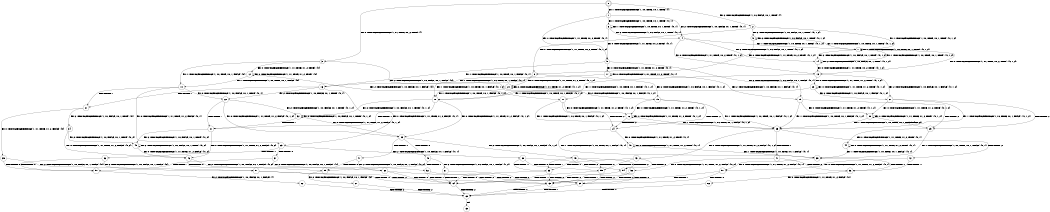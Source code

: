 digraph BCG {
size = "7, 10.5";
center = TRUE;
node [shape = circle];
0 [peripheries = 2];
0 -> 1 [label = "EX !1 !ATOMIC_EXCH_BRANCH (1, +0, TRUE, +0, 1, TRUE) !{}"];
0 -> 2 [label = "EX !2 !ATOMIC_EXCH_BRANCH (1, +0, FALSE, +0, 1, TRUE) !{}"];
0 -> 3 [label = "EX !0 !ATOMIC_EXCH_BRANCH (1, +1, TRUE, +0, 2, TRUE) !{}"];
1 -> 4 [label = "EX !2 !ATOMIC_EXCH_BRANCH (1, +0, FALSE, +0, 1, TRUE) !{0, 1}"];
1 -> 5 [label = "EX !0 !ATOMIC_EXCH_BRANCH (1, +1, TRUE, +0, 2, TRUE) !{0, 1}"];
1 -> 6 [label = "EX !1 !ATOMIC_EXCH_BRANCH (1, +0, TRUE, +0, 1, TRUE) !{0, 1}"];
2 -> 7 [label = "EX !1 !ATOMIC_EXCH_BRANCH (1, +0, TRUE, +0, 1, TRUE) !{0, 1, 2}"];
2 -> 8 [label = "EX !0 !ATOMIC_EXCH_BRANCH (1, +1, TRUE, +0, 2, TRUE) !{0, 1, 2}"];
2 -> 9 [label = "EX !2 !ATOMIC_EXCH_BRANCH (1, +0, FALSE, +0, 1, TRUE) !{0, 1, 2}"];
3 -> 10 [label = "EX !1 !ATOMIC_EXCH_BRANCH (1, +0, TRUE, +0, 1, FALSE) !{0}"];
3 -> 11 [label = "EX !2 !ATOMIC_EXCH_BRANCH (1, +0, FALSE, +0, 1, FALSE) !{0}"];
3 -> 12 [label = "EX !0 !ATOMIC_EXCH_BRANCH (1, +1, TRUE, +1, 2, TRUE) !{0}"];
4 -> 13 [label = "EX !0 !ATOMIC_EXCH_BRANCH (1, +1, TRUE, +0, 2, TRUE) !{0, 1, 2}"];
4 -> 14 [label = "EX !2 !ATOMIC_EXCH_BRANCH (1, +0, FALSE, +0, 1, TRUE) !{0, 1, 2}"];
4 -> 7 [label = "EX !1 !ATOMIC_EXCH_BRANCH (1, +0, TRUE, +0, 1, TRUE) !{0, 1, 2}"];
5 -> 15 [label = "EX !2 !ATOMIC_EXCH_BRANCH (1, +0, FALSE, +0, 1, FALSE) !{0, 1}"];
5 -> 16 [label = "EX !1 !ATOMIC_EXCH_BRANCH (1, +0, TRUE, +0, 1, FALSE) !{0, 1}"];
5 -> 17 [label = "EX !0 !ATOMIC_EXCH_BRANCH (1, +1, TRUE, +1, 2, TRUE) !{0, 1}"];
6 -> 4 [label = "EX !2 !ATOMIC_EXCH_BRANCH (1, +0, FALSE, +0, 1, TRUE) !{0, 1}"];
6 -> 5 [label = "EX !0 !ATOMIC_EXCH_BRANCH (1, +1, TRUE, +0, 2, TRUE) !{0, 1}"];
6 -> 6 [label = "EX !1 !ATOMIC_EXCH_BRANCH (1, +0, TRUE, +0, 1, TRUE) !{0, 1}"];
7 -> 13 [label = "EX !0 !ATOMIC_EXCH_BRANCH (1, +1, TRUE, +0, 2, TRUE) !{0, 1, 2}"];
7 -> 14 [label = "EX !2 !ATOMIC_EXCH_BRANCH (1, +0, FALSE, +0, 1, TRUE) !{0, 1, 2}"];
7 -> 7 [label = "EX !1 !ATOMIC_EXCH_BRANCH (1, +0, TRUE, +0, 1, TRUE) !{0, 1, 2}"];
8 -> 18 [label = "EX !1 !ATOMIC_EXCH_BRANCH (1, +0, TRUE, +0, 1, FALSE) !{0, 1, 2}"];
8 -> 19 [label = "EX !2 !ATOMIC_EXCH_BRANCH (1, +0, FALSE, +0, 1, FALSE) !{0, 1, 2}"];
8 -> 20 [label = "EX !0 !ATOMIC_EXCH_BRANCH (1, +1, TRUE, +1, 2, TRUE) !{0, 1, 2}"];
9 -> 7 [label = "EX !1 !ATOMIC_EXCH_BRANCH (1, +0, TRUE, +0, 1, TRUE) !{0, 1, 2}"];
9 -> 8 [label = "EX !0 !ATOMIC_EXCH_BRANCH (1, +1, TRUE, +0, 2, TRUE) !{0, 1, 2}"];
9 -> 9 [label = "EX !2 !ATOMIC_EXCH_BRANCH (1, +0, FALSE, +0, 1, TRUE) !{0, 1, 2}"];
10 -> 21 [label = "TERMINATE !1"];
10 -> 22 [label = "EX !2 !ATOMIC_EXCH_BRANCH (1, +0, FALSE, +0, 1, TRUE) !{0, 1}"];
10 -> 23 [label = "EX !0 !ATOMIC_EXCH_BRANCH (1, +1, TRUE, +1, 2, FALSE) !{0, 1}"];
11 -> 24 [label = "TERMINATE !2"];
11 -> 25 [label = "EX !1 !ATOMIC_EXCH_BRANCH (1, +0, TRUE, +0, 1, FALSE) !{0, 1, 2}"];
11 -> 26 [label = "EX !0 !ATOMIC_EXCH_BRANCH (1, +1, TRUE, +1, 2, TRUE) !{0, 1, 2}"];
12 -> 10 [label = "EX !1 !ATOMIC_EXCH_BRANCH (1, +0, TRUE, +0, 1, FALSE) !{0}"];
12 -> 11 [label = "EX !2 !ATOMIC_EXCH_BRANCH (1, +0, FALSE, +0, 1, FALSE) !{0}"];
12 -> 12 [label = "EX !0 !ATOMIC_EXCH_BRANCH (1, +1, TRUE, +1, 2, TRUE) !{0}"];
13 -> 27 [label = "EX !2 !ATOMIC_EXCH_BRANCH (1, +0, FALSE, +0, 1, FALSE) !{0, 1, 2}"];
13 -> 18 [label = "EX !1 !ATOMIC_EXCH_BRANCH (1, +0, TRUE, +0, 1, FALSE) !{0, 1, 2}"];
13 -> 28 [label = "EX !0 !ATOMIC_EXCH_BRANCH (1, +1, TRUE, +1, 2, TRUE) !{0, 1, 2}"];
14 -> 13 [label = "EX !0 !ATOMIC_EXCH_BRANCH (1, +1, TRUE, +0, 2, TRUE) !{0, 1, 2}"];
14 -> 14 [label = "EX !2 !ATOMIC_EXCH_BRANCH (1, +0, FALSE, +0, 1, TRUE) !{0, 1, 2}"];
14 -> 7 [label = "EX !1 !ATOMIC_EXCH_BRANCH (1, +0, TRUE, +0, 1, TRUE) !{0, 1, 2}"];
15 -> 29 [label = "TERMINATE !2"];
15 -> 25 [label = "EX !1 !ATOMIC_EXCH_BRANCH (1, +0, TRUE, +0, 1, FALSE) !{0, 1, 2}"];
15 -> 30 [label = "EX !0 !ATOMIC_EXCH_BRANCH (1, +1, TRUE, +1, 2, TRUE) !{0, 1, 2}"];
16 -> 21 [label = "TERMINATE !1"];
16 -> 22 [label = "EX !2 !ATOMIC_EXCH_BRANCH (1, +0, FALSE, +0, 1, TRUE) !{0, 1}"];
16 -> 23 [label = "EX !0 !ATOMIC_EXCH_BRANCH (1, +1, TRUE, +1, 2, FALSE) !{0, 1}"];
17 -> 15 [label = "EX !2 !ATOMIC_EXCH_BRANCH (1, +0, FALSE, +0, 1, FALSE) !{0, 1}"];
17 -> 16 [label = "EX !1 !ATOMIC_EXCH_BRANCH (1, +0, TRUE, +0, 1, FALSE) !{0, 1}"];
17 -> 17 [label = "EX !0 !ATOMIC_EXCH_BRANCH (1, +1, TRUE, +1, 2, TRUE) !{0, 1}"];
18 -> 31 [label = "TERMINATE !1"];
18 -> 32 [label = "EX !2 !ATOMIC_EXCH_BRANCH (1, +0, FALSE, +0, 1, TRUE) !{0, 1, 2}"];
18 -> 33 [label = "EX !0 !ATOMIC_EXCH_BRANCH (1, +1, TRUE, +1, 2, FALSE) !{0, 1, 2}"];
19 -> 24 [label = "TERMINATE !2"];
19 -> 25 [label = "EX !1 !ATOMIC_EXCH_BRANCH (1, +0, TRUE, +0, 1, FALSE) !{0, 1, 2}"];
19 -> 26 [label = "EX !0 !ATOMIC_EXCH_BRANCH (1, +1, TRUE, +1, 2, TRUE) !{0, 1, 2}"];
20 -> 18 [label = "EX !1 !ATOMIC_EXCH_BRANCH (1, +0, TRUE, +0, 1, FALSE) !{0, 1, 2}"];
20 -> 19 [label = "EX !2 !ATOMIC_EXCH_BRANCH (1, +0, FALSE, +0, 1, FALSE) !{0, 1, 2}"];
20 -> 20 [label = "EX !0 !ATOMIC_EXCH_BRANCH (1, +1, TRUE, +1, 2, TRUE) !{0, 1, 2}"];
21 -> 34 [label = "EX !2 !ATOMIC_EXCH_BRANCH (1, +0, FALSE, +0, 1, TRUE) !{0}"];
21 -> 35 [label = "EX !0 !ATOMIC_EXCH_BRANCH (1, +1, TRUE, +1, 2, FALSE) !{0}"];
22 -> 31 [label = "TERMINATE !1"];
22 -> 32 [label = "EX !2 !ATOMIC_EXCH_BRANCH (1, +0, FALSE, +0, 1, TRUE) !{0, 1, 2}"];
22 -> 33 [label = "EX !0 !ATOMIC_EXCH_BRANCH (1, +1, TRUE, +1, 2, FALSE) !{0, 1, 2}"];
23 -> 36 [label = "TERMINATE !1"];
23 -> 37 [label = "TERMINATE !0"];
23 -> 38 [label = "EX !2 !ATOMIC_EXCH_BRANCH (1, +0, FALSE, +0, 1, FALSE) !{0, 1}"];
24 -> 39 [label = "EX !1 !ATOMIC_EXCH_BRANCH (1, +0, TRUE, +0, 1, FALSE) !{0, 1}"];
24 -> 40 [label = "EX !0 !ATOMIC_EXCH_BRANCH (1, +1, TRUE, +1, 2, TRUE) !{0, 1}"];
25 -> 41 [label = "TERMINATE !1"];
25 -> 42 [label = "TERMINATE !2"];
25 -> 43 [label = "EX !0 !ATOMIC_EXCH_BRANCH (1, +1, TRUE, +1, 2, FALSE) !{0, 1, 2}"];
26 -> 24 [label = "TERMINATE !2"];
26 -> 25 [label = "EX !1 !ATOMIC_EXCH_BRANCH (1, +0, TRUE, +0, 1, FALSE) !{0, 1, 2}"];
26 -> 26 [label = "EX !0 !ATOMIC_EXCH_BRANCH (1, +1, TRUE, +1, 2, TRUE) !{0, 1, 2}"];
27 -> 29 [label = "TERMINATE !2"];
27 -> 25 [label = "EX !1 !ATOMIC_EXCH_BRANCH (1, +0, TRUE, +0, 1, FALSE) !{0, 1, 2}"];
27 -> 30 [label = "EX !0 !ATOMIC_EXCH_BRANCH (1, +1, TRUE, +1, 2, TRUE) !{0, 1, 2}"];
28 -> 27 [label = "EX !2 !ATOMIC_EXCH_BRANCH (1, +0, FALSE, +0, 1, FALSE) !{0, 1, 2}"];
28 -> 18 [label = "EX !1 !ATOMIC_EXCH_BRANCH (1, +0, TRUE, +0, 1, FALSE) !{0, 1, 2}"];
28 -> 28 [label = "EX !0 !ATOMIC_EXCH_BRANCH (1, +1, TRUE, +1, 2, TRUE) !{0, 1, 2}"];
29 -> 39 [label = "EX !1 !ATOMIC_EXCH_BRANCH (1, +0, TRUE, +0, 1, FALSE) !{0, 1}"];
29 -> 44 [label = "EX !0 !ATOMIC_EXCH_BRANCH (1, +1, TRUE, +1, 2, TRUE) !{0, 1}"];
30 -> 29 [label = "TERMINATE !2"];
30 -> 25 [label = "EX !1 !ATOMIC_EXCH_BRANCH (1, +0, TRUE, +0, 1, FALSE) !{0, 1, 2}"];
30 -> 30 [label = "EX !0 !ATOMIC_EXCH_BRANCH (1, +1, TRUE, +1, 2, TRUE) !{0, 1, 2}"];
31 -> 45 [label = "EX !2 !ATOMIC_EXCH_BRANCH (1, +0, FALSE, +0, 1, TRUE) !{0, 2}"];
31 -> 46 [label = "EX !0 !ATOMIC_EXCH_BRANCH (1, +1, TRUE, +1, 2, FALSE) !{0, 2}"];
32 -> 31 [label = "TERMINATE !1"];
32 -> 32 [label = "EX !2 !ATOMIC_EXCH_BRANCH (1, +0, FALSE, +0, 1, TRUE) !{0, 1, 2}"];
32 -> 33 [label = "EX !0 !ATOMIC_EXCH_BRANCH (1, +1, TRUE, +1, 2, FALSE) !{0, 1, 2}"];
33 -> 47 [label = "TERMINATE !1"];
33 -> 48 [label = "TERMINATE !0"];
33 -> 49 [label = "EX !2 !ATOMIC_EXCH_BRANCH (1, +0, FALSE, +0, 1, FALSE) !{0, 1, 2}"];
34 -> 45 [label = "EX !2 !ATOMIC_EXCH_BRANCH (1, +0, FALSE, +0, 1, TRUE) !{0, 2}"];
34 -> 46 [label = "EX !0 !ATOMIC_EXCH_BRANCH (1, +1, TRUE, +1, 2, FALSE) !{0, 2}"];
35 -> 50 [label = "TERMINATE !0"];
35 -> 51 [label = "EX !2 !ATOMIC_EXCH_BRANCH (1, +0, FALSE, +0, 1, FALSE) !{0}"];
36 -> 50 [label = "TERMINATE !0"];
36 -> 51 [label = "EX !2 !ATOMIC_EXCH_BRANCH (1, +0, FALSE, +0, 1, FALSE) !{0}"];
37 -> 50 [label = "TERMINATE !1"];
37 -> 52 [label = "EX !2 !ATOMIC_EXCH_BRANCH (1, +0, FALSE, +0, 1, FALSE) !{1}"];
38 -> 53 [label = "TERMINATE !1"];
38 -> 54 [label = "TERMINATE !2"];
38 -> 55 [label = "TERMINATE !0"];
39 -> 56 [label = "TERMINATE !1"];
39 -> 57 [label = "EX !0 !ATOMIC_EXCH_BRANCH (1, +1, TRUE, +1, 2, FALSE) !{0, 1}"];
40 -> 39 [label = "EX !1 !ATOMIC_EXCH_BRANCH (1, +0, TRUE, +0, 1, FALSE) !{0, 1}"];
40 -> 40 [label = "EX !0 !ATOMIC_EXCH_BRANCH (1, +1, TRUE, +1, 2, TRUE) !{0, 1}"];
41 -> 56 [label = "TERMINATE !2"];
41 -> 58 [label = "EX !0 !ATOMIC_EXCH_BRANCH (1, +1, TRUE, +1, 2, FALSE) !{0, 2}"];
42 -> 56 [label = "TERMINATE !1"];
42 -> 57 [label = "EX !0 !ATOMIC_EXCH_BRANCH (1, +1, TRUE, +1, 2, FALSE) !{0, 1}"];
43 -> 53 [label = "TERMINATE !1"];
43 -> 54 [label = "TERMINATE !2"];
43 -> 55 [label = "TERMINATE !0"];
44 -> 39 [label = "EX !1 !ATOMIC_EXCH_BRANCH (1, +0, TRUE, +0, 1, FALSE) !{0, 1}"];
44 -> 44 [label = "EX !0 !ATOMIC_EXCH_BRANCH (1, +1, TRUE, +1, 2, TRUE) !{0, 1}"];
45 -> 45 [label = "EX !2 !ATOMIC_EXCH_BRANCH (1, +0, FALSE, +0, 1, TRUE) !{0, 2}"];
45 -> 46 [label = "EX !0 !ATOMIC_EXCH_BRANCH (1, +1, TRUE, +1, 2, FALSE) !{0, 2}"];
46 -> 59 [label = "TERMINATE !0"];
46 -> 60 [label = "EX !2 !ATOMIC_EXCH_BRANCH (1, +0, FALSE, +0, 1, FALSE) !{0, 2}"];
47 -> 59 [label = "TERMINATE !0"];
47 -> 60 [label = "EX !2 !ATOMIC_EXCH_BRANCH (1, +0, FALSE, +0, 1, FALSE) !{0, 2}"];
48 -> 59 [label = "TERMINATE !1"];
48 -> 61 [label = "EX !2 !ATOMIC_EXCH_BRANCH (1, +0, FALSE, +0, 1, FALSE) !{1, 2}"];
49 -> 53 [label = "TERMINATE !1"];
49 -> 54 [label = "TERMINATE !2"];
49 -> 55 [label = "TERMINATE !0"];
50 -> 62 [label = "EX !2 !ATOMIC_EXCH_BRANCH (1, +0, FALSE, +0, 1, FALSE) !{}"];
51 -> 63 [label = "TERMINATE !2"];
51 -> 64 [label = "TERMINATE !0"];
52 -> 64 [label = "TERMINATE !1"];
52 -> 65 [label = "TERMINATE !2"];
53 -> 63 [label = "TERMINATE !2"];
53 -> 64 [label = "TERMINATE !0"];
54 -> 63 [label = "TERMINATE !1"];
54 -> 65 [label = "TERMINATE !0"];
55 -> 64 [label = "TERMINATE !1"];
55 -> 65 [label = "TERMINATE !2"];
56 -> 66 [label = "EX !0 !ATOMIC_EXCH_BRANCH (1, +1, TRUE, +1, 2, FALSE) !{0}"];
57 -> 63 [label = "TERMINATE !1"];
57 -> 65 [label = "TERMINATE !0"];
58 -> 63 [label = "TERMINATE !2"];
58 -> 64 [label = "TERMINATE !0"];
59 -> 67 [label = "EX !2 !ATOMIC_EXCH_BRANCH (1, +0, FALSE, +0, 1, FALSE) !{2}"];
60 -> 63 [label = "TERMINATE !2"];
60 -> 64 [label = "TERMINATE !0"];
61 -> 64 [label = "TERMINATE !1"];
61 -> 65 [label = "TERMINATE !2"];
62 -> 68 [label = "TERMINATE !2"];
63 -> 68 [label = "TERMINATE !0"];
64 -> 68 [label = "TERMINATE !2"];
65 -> 68 [label = "TERMINATE !1"];
66 -> 68 [label = "TERMINATE !0"];
67 -> 68 [label = "TERMINATE !2"];
68 -> 69 [label = "exit"];
}
